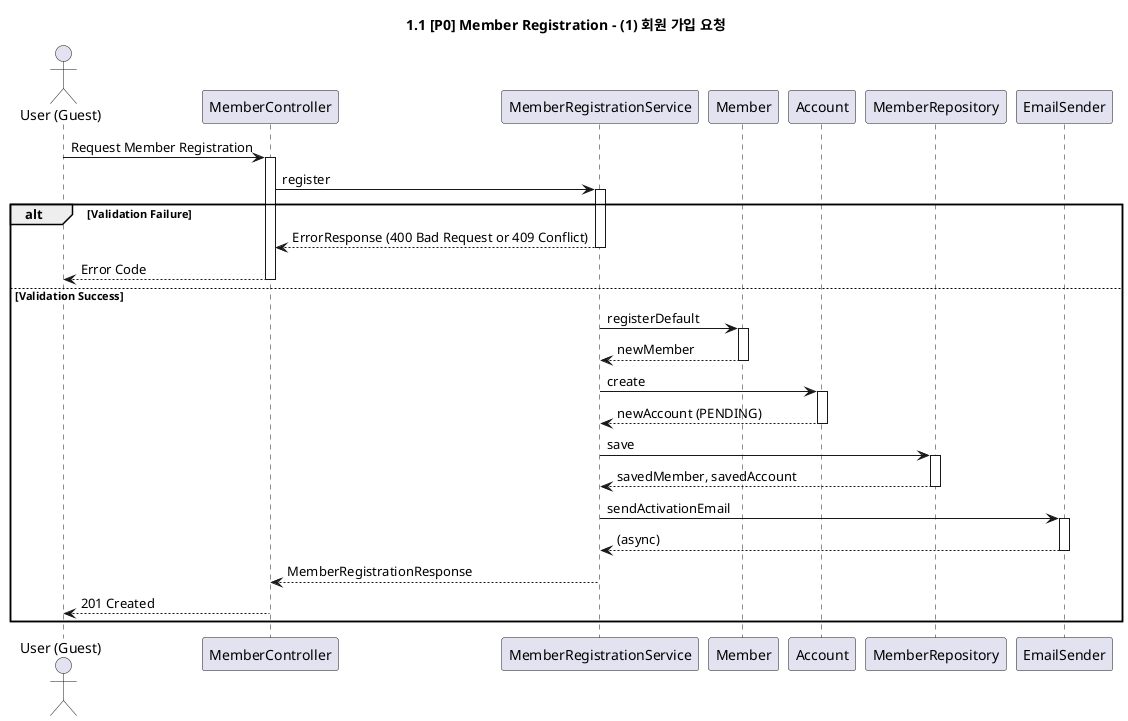 @startuml

title 1.1 [P0] Member Registration - (1) 회원 가입 요청

actor "User (Guest)" as User
participant "MemberController" as Controller
participant "MemberRegistrationService" as AppService
participant "Member" as MemberDomain
participant "Account" as AccountDomain
participant "MemberRepository" as Repository
participant "EmailSender" as EmailAdapter

User -> Controller: Request Member Registration
activate Controller

Controller -> AppService: register
activate AppService
alt Validation Failure
    AppService --> Controller: ErrorResponse (400 Bad Request or 409 Conflict)
    deactivate AppService
    Controller --> User: Error Code
    deactivate Controller
else Validation Success

AppService -> MemberDomain: registerDefault
activate MemberDomain
MemberDomain --> AppService: newMember
deactivate MemberDomain

AppService -> AccountDomain: create
activate AccountDomain
AccountDomain --> AppService: newAccount (PENDING)
deactivate AccountDomain

AppService -> Repository: save
activate Repository
Repository --> AppService: savedMember, savedAccount
deactivate Repository

AppService -> EmailAdapter: sendActivationEmail
activate EmailAdapter
EmailAdapter --> AppService: (async)
deactivate EmailAdapter

AppService --> Controller: MemberRegistrationResponse
deactivate AppService

Controller --> User: 201 Created
deactivate Controller

end

@enduml
